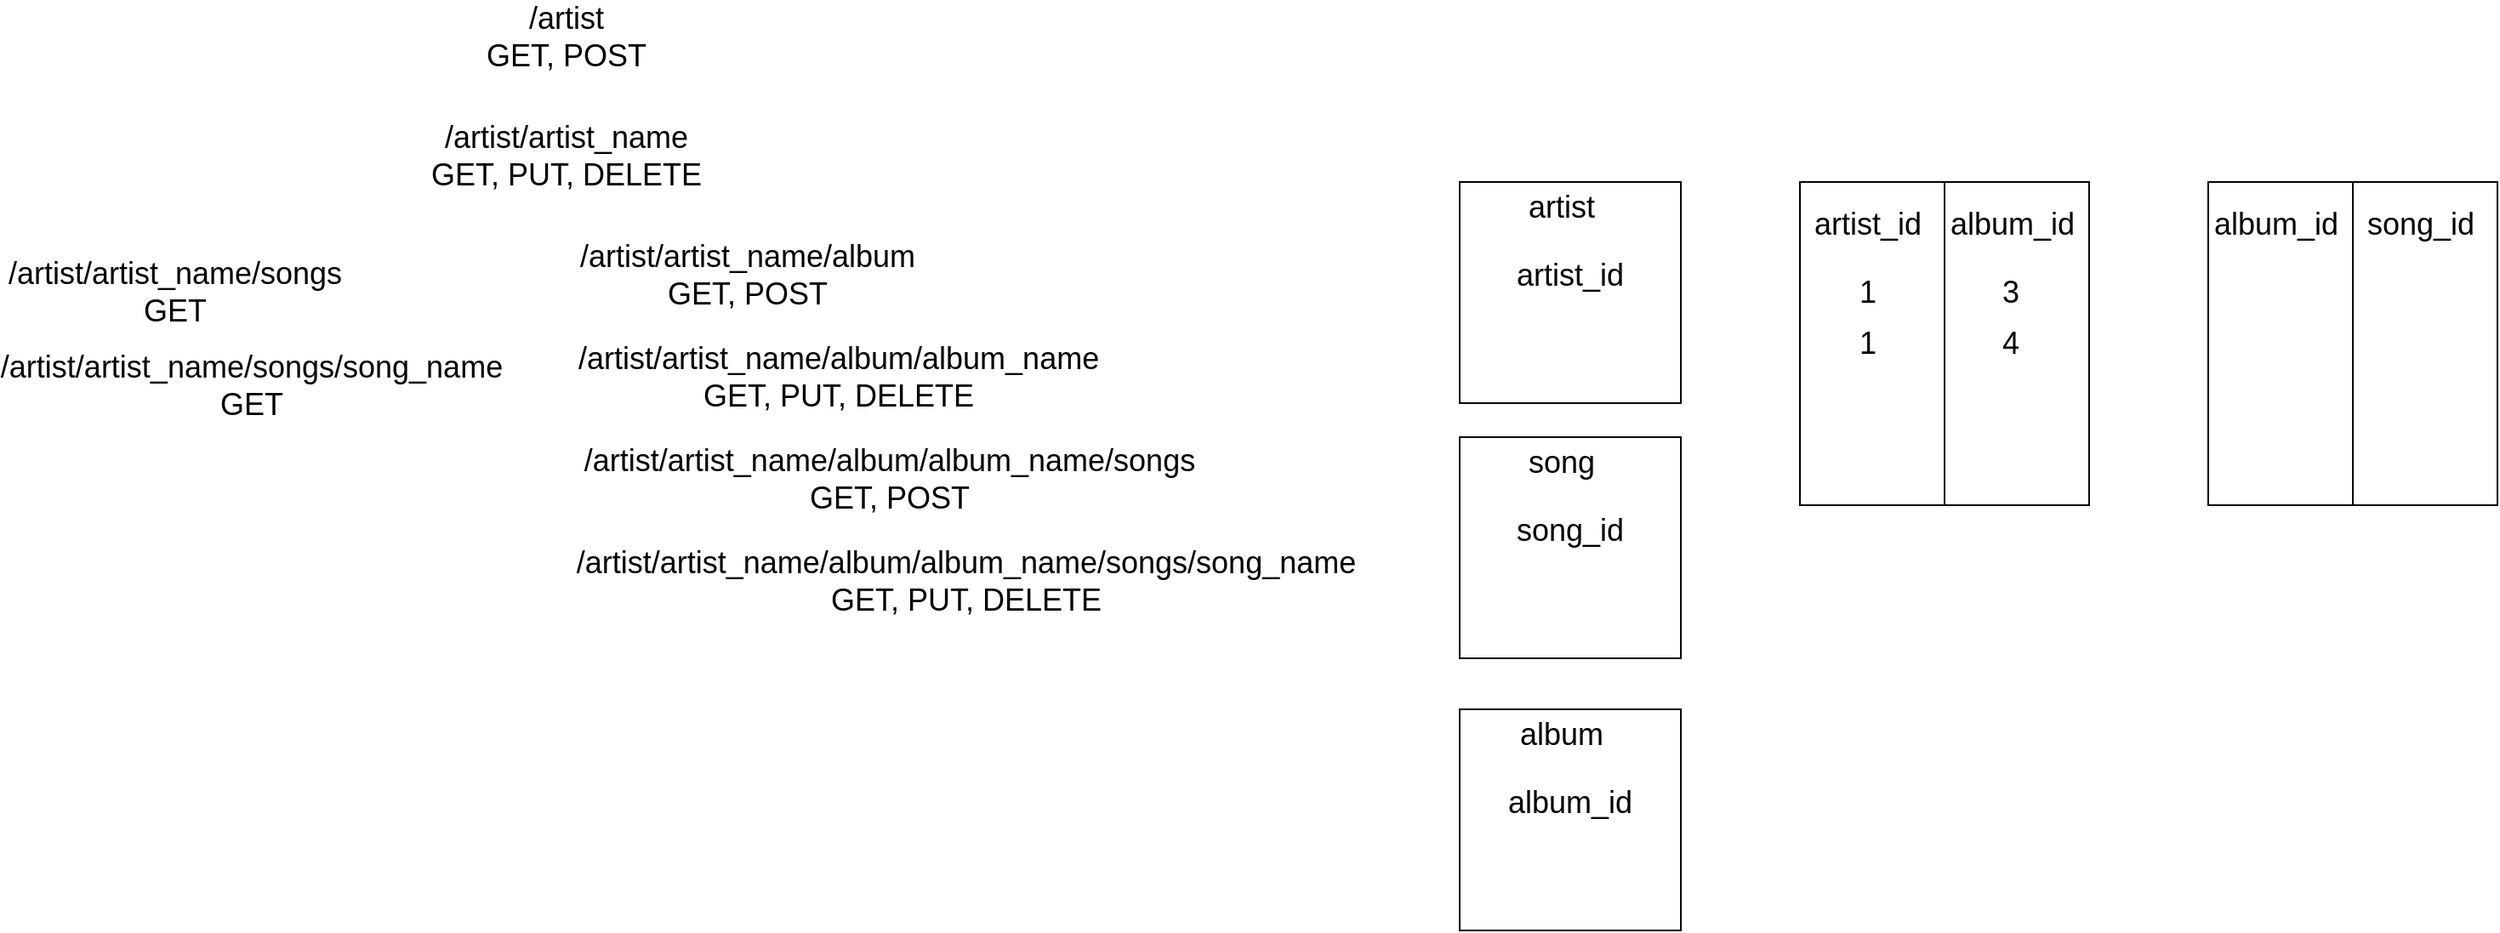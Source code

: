 <mxfile version="17.4.2" type="device"><diagram id="prtHgNgQTEPvFCAcTncT" name="Page-1"><mxGraphModel dx="1964" dy="809" grid="1" gridSize="10" guides="1" tooltips="1" connect="1" arrows="1" fold="1" page="1" pageScale="1" pageWidth="827" pageHeight="1169" math="0" shadow="0"><root><mxCell id="0"/><mxCell id="1" parent="0"/><mxCell id="lgBuNKJmJHL4l76VihDh-1" value="" style="whiteSpace=wrap;html=1;aspect=fixed;" vertex="1" parent="1"><mxGeometry x="40" y="120" width="130" height="130" as="geometry"/></mxCell><mxCell id="lgBuNKJmJHL4l76VihDh-2" value="&lt;font style=&quot;font-size: 18px&quot;&gt;artist&lt;/font&gt;" style="text;html=1;strokeColor=none;fillColor=none;align=center;verticalAlign=middle;whiteSpace=wrap;rounded=0;" vertex="1" parent="1"><mxGeometry x="70" y="120" width="60" height="30" as="geometry"/></mxCell><mxCell id="lgBuNKJmJHL4l76VihDh-3" value="artist_id" style="text;html=1;strokeColor=none;fillColor=none;align=center;verticalAlign=middle;whiteSpace=wrap;rounded=0;fontSize=18;" vertex="1" parent="1"><mxGeometry x="70" y="160" width="70" height="30" as="geometry"/></mxCell><mxCell id="lgBuNKJmJHL4l76VihDh-4" value="" style="whiteSpace=wrap;html=1;aspect=fixed;" vertex="1" parent="1"><mxGeometry x="40" y="270" width="130" height="130" as="geometry"/></mxCell><mxCell id="lgBuNKJmJHL4l76VihDh-5" value="&lt;font style=&quot;font-size: 18px&quot;&gt;song&lt;/font&gt;" style="text;html=1;strokeColor=none;fillColor=none;align=center;verticalAlign=middle;whiteSpace=wrap;rounded=0;" vertex="1" parent="1"><mxGeometry x="70" y="270" width="60" height="30" as="geometry"/></mxCell><mxCell id="lgBuNKJmJHL4l76VihDh-6" value="song_id" style="text;html=1;strokeColor=none;fillColor=none;align=center;verticalAlign=middle;whiteSpace=wrap;rounded=0;fontSize=18;" vertex="1" parent="1"><mxGeometry x="70" y="310" width="70" height="30" as="geometry"/></mxCell><mxCell id="lgBuNKJmJHL4l76VihDh-7" value="" style="whiteSpace=wrap;html=1;aspect=fixed;" vertex="1" parent="1"><mxGeometry x="40" y="430" width="130" height="130" as="geometry"/></mxCell><mxCell id="lgBuNKJmJHL4l76VihDh-8" value="&lt;font style=&quot;font-size: 18px&quot;&gt;album&lt;/font&gt;" style="text;html=1;strokeColor=none;fillColor=none;align=center;verticalAlign=middle;whiteSpace=wrap;rounded=0;" vertex="1" parent="1"><mxGeometry x="70" y="430" width="60" height="30" as="geometry"/></mxCell><mxCell id="lgBuNKJmJHL4l76VihDh-9" value="album_id" style="text;html=1;strokeColor=none;fillColor=none;align=center;verticalAlign=middle;whiteSpace=wrap;rounded=0;fontSize=18;" vertex="1" parent="1"><mxGeometry x="70" y="470" width="70" height="30" as="geometry"/></mxCell><mxCell id="lgBuNKJmJHL4l76VihDh-10" value="/artist&lt;br&gt;GET, POST" style="text;html=1;strokeColor=none;fillColor=none;align=center;verticalAlign=middle;whiteSpace=wrap;rounded=0;fontSize=18;" vertex="1" parent="1"><mxGeometry x="-545" y="20" width="120" height="30" as="geometry"/></mxCell><mxCell id="lgBuNKJmJHL4l76VihDh-11" value="/artist/artist_name&lt;br&gt;GET, PUT, DELETE" style="text;html=1;strokeColor=none;fillColor=none;align=center;verticalAlign=middle;whiteSpace=wrap;rounded=0;fontSize=18;" vertex="1" parent="1"><mxGeometry x="-590" y="90" width="210" height="30" as="geometry"/></mxCell><mxCell id="lgBuNKJmJHL4l76VihDh-12" value="/artist/artist_name/songs GET" style="text;html=1;strokeColor=none;fillColor=none;align=center;verticalAlign=middle;whiteSpace=wrap;rounded=0;fontSize=18;" vertex="1" parent="1"><mxGeometry x="-760" y="170" width="90" height="30" as="geometry"/></mxCell><mxCell id="lgBuNKJmJHL4l76VihDh-13" value="/artist/artist_name/songs/song_name&lt;br&gt;GET" style="text;html=1;strokeColor=none;fillColor=none;align=center;verticalAlign=middle;whiteSpace=wrap;rounded=0;fontSize=18;" vertex="1" parent="1"><mxGeometry x="-750" y="230" width="160" height="20" as="geometry"/></mxCell><mxCell id="lgBuNKJmJHL4l76VihDh-16" value="/artist/artist_name/album&lt;br&gt;GET, POST" style="text;html=1;strokeColor=none;fillColor=none;align=center;verticalAlign=middle;whiteSpace=wrap;rounded=0;fontSize=18;" vertex="1" parent="1"><mxGeometry x="-490" y="160" width="223" height="30" as="geometry"/></mxCell><mxCell id="lgBuNKJmJHL4l76VihDh-17" value="/artist/artist_name/album/album_name&lt;br&gt;GET, PUT, DELETE" style="text;html=1;strokeColor=none;fillColor=none;align=center;verticalAlign=middle;whiteSpace=wrap;rounded=0;fontSize=18;" vertex="1" parent="1"><mxGeometry x="-460" y="220" width="270" height="30" as="geometry"/></mxCell><mxCell id="lgBuNKJmJHL4l76VihDh-24" value="" style="rounded=0;whiteSpace=wrap;html=1;fontSize=18;" vertex="1" parent="1"><mxGeometry x="240" y="120" width="170" height="190" as="geometry"/></mxCell><mxCell id="lgBuNKJmJHL4l76VihDh-25" value="" style="endArrow=none;html=1;rounded=0;fontSize=18;entryX=0.5;entryY=0;entryDx=0;entryDy=0;exitX=0.5;exitY=1;exitDx=0;exitDy=0;" edge="1" parent="1" source="lgBuNKJmJHL4l76VihDh-24" target="lgBuNKJmJHL4l76VihDh-24"><mxGeometry width="50" height="50" relative="1" as="geometry"><mxPoint x="320" y="300" as="sourcePoint"/><mxPoint x="370" y="250" as="targetPoint"/></mxGeometry></mxCell><mxCell id="lgBuNKJmJHL4l76VihDh-26" value="artist_id" style="text;html=1;strokeColor=none;fillColor=none;align=center;verticalAlign=middle;whiteSpace=wrap;rounded=0;fontSize=18;" vertex="1" parent="1"><mxGeometry x="245" y="130" width="70" height="30" as="geometry"/></mxCell><mxCell id="lgBuNKJmJHL4l76VihDh-28" value="album_id" style="text;html=1;strokeColor=none;fillColor=none;align=center;verticalAlign=middle;whiteSpace=wrap;rounded=0;fontSize=18;" vertex="1" parent="1"><mxGeometry x="330" y="130" width="70" height="30" as="geometry"/></mxCell><mxCell id="lgBuNKJmJHL4l76VihDh-30" value="" style="rounded=0;whiteSpace=wrap;html=1;fontSize=18;" vertex="1" parent="1"><mxGeometry x="480" y="120" width="170" height="190" as="geometry"/></mxCell><mxCell id="lgBuNKJmJHL4l76VihDh-31" value="" style="endArrow=none;html=1;rounded=0;fontSize=18;entryX=0.5;entryY=0;entryDx=0;entryDy=0;exitX=0.5;exitY=1;exitDx=0;exitDy=0;" edge="1" parent="1" source="lgBuNKJmJHL4l76VihDh-30" target="lgBuNKJmJHL4l76VihDh-30"><mxGeometry width="50" height="50" relative="1" as="geometry"><mxPoint x="560" y="300" as="sourcePoint"/><mxPoint x="610" y="250" as="targetPoint"/><Array as="points"><mxPoint x="565" y="220"/></Array></mxGeometry></mxCell><mxCell id="lgBuNKJmJHL4l76VihDh-32" value="album_id" style="text;html=1;strokeColor=none;fillColor=none;align=center;verticalAlign=middle;whiteSpace=wrap;rounded=0;fontSize=18;" vertex="1" parent="1"><mxGeometry x="485" y="130" width="70" height="30" as="geometry"/></mxCell><mxCell id="lgBuNKJmJHL4l76VihDh-33" value="song_id" style="text;html=1;strokeColor=none;fillColor=none;align=center;verticalAlign=middle;whiteSpace=wrap;rounded=0;fontSize=18;" vertex="1" parent="1"><mxGeometry x="570" y="130" width="70" height="30" as="geometry"/></mxCell><mxCell id="lgBuNKJmJHL4l76VihDh-42" value="1" style="text;html=1;strokeColor=none;fillColor=none;align=center;verticalAlign=middle;whiteSpace=wrap;rounded=0;fontSize=18;" vertex="1" parent="1"><mxGeometry x="250" y="170" width="60" height="30" as="geometry"/></mxCell><mxCell id="lgBuNKJmJHL4l76VihDh-43" value="3" style="text;html=1;strokeColor=none;fillColor=none;align=center;verticalAlign=middle;whiteSpace=wrap;rounded=0;fontSize=18;" vertex="1" parent="1"><mxGeometry x="334" y="170" width="60" height="30" as="geometry"/></mxCell><mxCell id="lgBuNKJmJHL4l76VihDh-44" value="1" style="text;html=1;strokeColor=none;fillColor=none;align=center;verticalAlign=middle;whiteSpace=wrap;rounded=0;fontSize=18;" vertex="1" parent="1"><mxGeometry x="250" y="200" width="60" height="30" as="geometry"/></mxCell><mxCell id="lgBuNKJmJHL4l76VihDh-45" value="4" style="text;html=1;strokeColor=none;fillColor=none;align=center;verticalAlign=middle;whiteSpace=wrap;rounded=0;fontSize=18;" vertex="1" parent="1"><mxGeometry x="334" y="200" width="60" height="30" as="geometry"/></mxCell><mxCell id="lgBuNKJmJHL4l76VihDh-46" value="/artist/artist_name/album/album_name/songs&lt;br&gt;GET, POST" style="text;html=1;strokeColor=none;fillColor=none;align=center;verticalAlign=middle;whiteSpace=wrap;rounded=0;fontSize=18;" vertex="1" parent="1"><mxGeometry x="-430" y="280" width="270" height="30" as="geometry"/></mxCell><mxCell id="lgBuNKJmJHL4l76VihDh-47" value="/artist/artist_name/album/album_name/songs/song_name&lt;br&gt;GET, PUT, DELETE" style="text;html=1;strokeColor=none;fillColor=none;align=center;verticalAlign=middle;whiteSpace=wrap;rounded=0;fontSize=18;" vertex="1" parent="1"><mxGeometry x="-280" y="340" width="60" height="30" as="geometry"/></mxCell></root></mxGraphModel></diagram></mxfile>